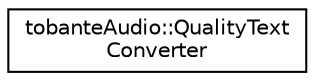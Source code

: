 digraph "Graphical Class Hierarchy"
{
  edge [fontname="Helvetica",fontsize="10",labelfontname="Helvetica",labelfontsize="10"];
  node [fontname="Helvetica",fontsize="10",shape=record];
  rankdir="LR";
  Node0 [label="tobanteAudio::QualityText\lConverter",height=0.2,width=0.4,color="black", fillcolor="white", style="filled",URL="$structtobanteAudio_1_1QualityTextConverter.html",tooltip="Text & float converter for filter quality. "];
}
